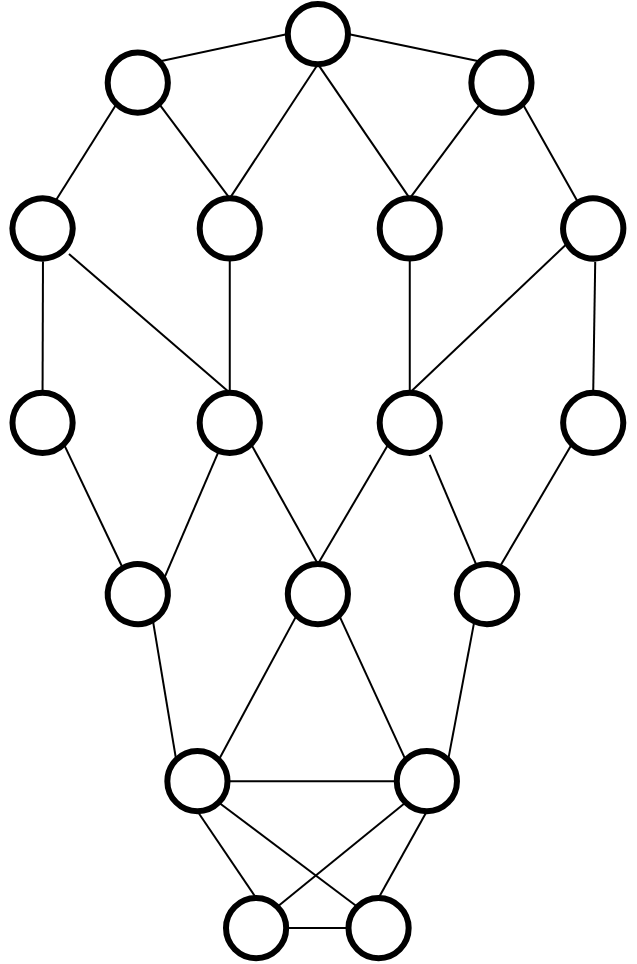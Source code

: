 <mxfile>
    <diagram id="EHVhMn0gQQf1Fe8sOH5c" name="Page-1">
        <mxGraphModel dx="1260" dy="900" grid="1" gridSize="10" guides="1" tooltips="1" connect="1" arrows="1" fold="1" page="1" pageScale="1" pageWidth="827" pageHeight="1169" math="0" shadow="0">
            <root>
                <mxCell id="0"/>
                <mxCell id="1" parent="0"/>
                <mxCell id="96" value="" style="group" vertex="1" connectable="0" parent="1">
                    <mxGeometry x="256.999" y="383" width="313.033" height="403.648" as="geometry"/>
                </mxCell>
                <mxCell id="28" value="" style="ellipse;whiteSpace=wrap;html=1;aspect=fixed;fillColor=none;strokeWidth=3;container=0;rotation=105;" parent="96" vertex="1">
                    <mxGeometry x="51.847" y="279.996" width="30.092" height="30.092" as="geometry"/>
                </mxCell>
                <mxCell id="67" style="edgeStyle=none;rounded=0;orthogonalLoop=1;jettySize=auto;html=1;exitX=1;exitY=0;exitDx=0;exitDy=0;entryX=0;entryY=1;entryDx=0;entryDy=0;endArrow=none;endFill=0;" edge="1" parent="96" source="44" target="28">
                    <mxGeometry x="-0.609" y="2.842e-14" as="geometry"/>
                </mxCell>
                <mxCell id="44" value="" style="ellipse;whiteSpace=wrap;html=1;aspect=fixed;fillColor=none;strokeWidth=3;container=0;rotation=90;" vertex="1" parent="96">
                    <mxGeometry x="4.239" y="194.37" width="30.092" height="30.092" as="geometry"/>
                </mxCell>
                <mxCell id="47" value="" style="ellipse;whiteSpace=wrap;html=1;aspect=fixed;fillColor=none;strokeWidth=3;container=0;rotation=90;" vertex="1" parent="96">
                    <mxGeometry x="279.559" y="194.37" width="30.092" height="30.092" as="geometry"/>
                </mxCell>
                <mxCell id="48" value="" style="ellipse;whiteSpace=wrap;html=1;aspect=fixed;fillColor=none;strokeWidth=3;container=0;rotation=70;" vertex="1" parent="96">
                    <mxGeometry x="4.239" y="97.185" width="30.092" height="30.092" as="geometry"/>
                </mxCell>
                <mxCell id="65" style="edgeStyle=none;rounded=0;orthogonalLoop=1;jettySize=auto;html=1;exitX=0;exitY=0.5;exitDx=0;exitDy=0;entryX=1.02;entryY=0.682;entryDx=0;entryDy=0;entryPerimeter=0;endArrow=none;endFill=0;" edge="1" parent="96" source="44" target="48">
                    <mxGeometry x="-0.609" y="2.842e-14" as="geometry"/>
                </mxCell>
                <mxCell id="51" value="" style="ellipse;whiteSpace=wrap;html=1;aspect=fixed;fillColor=none;strokeWidth=3;container=0;rotation=105;" vertex="1" parent="96">
                    <mxGeometry x="279.559" y="97.185" width="30.092" height="30.092" as="geometry"/>
                </mxCell>
                <mxCell id="66" style="edgeStyle=none;rounded=0;orthogonalLoop=1;jettySize=auto;html=1;exitX=0;exitY=0.5;exitDx=0;exitDy=0;entryX=1.024;entryY=0.325;entryDx=0;entryDy=0;entryPerimeter=0;endArrow=none;endFill=0;" edge="1" parent="96" source="47" target="51">
                    <mxGeometry x="-0.609" y="2.842e-14" as="geometry"/>
                </mxCell>
                <mxCell id="52" value="" style="ellipse;whiteSpace=wrap;html=1;aspect=fixed;fillColor=none;strokeWidth=3;container=0;rotation=70;" vertex="1" parent="96">
                    <mxGeometry x="226.48" y="279.996" width="30.092" height="30.092" as="geometry"/>
                </mxCell>
                <mxCell id="68" style="edgeStyle=none;rounded=0;orthogonalLoop=1;jettySize=auto;html=1;exitX=1;exitY=1;exitDx=0;exitDy=0;entryX=0;entryY=0;entryDx=0;entryDy=0;endArrow=none;endFill=0;" edge="1" parent="96" source="47" target="52">
                    <mxGeometry x="-0.609" y="2.842e-14" as="geometry"/>
                </mxCell>
                <mxCell id="53" value="" style="ellipse;whiteSpace=wrap;html=1;aspect=fixed;fillColor=none;strokeWidth=3;container=0;rotation=90;" vertex="1" parent="96">
                    <mxGeometry x="51.846" y="24.296" width="30.092" height="30.092" as="geometry"/>
                </mxCell>
                <mxCell id="61" style="rounded=0;orthogonalLoop=1;jettySize=auto;html=1;exitX=0;exitY=0;exitDx=0;exitDy=0;entryX=1;entryY=1;entryDx=0;entryDy=0;endArrow=none;endFill=0;" edge="1" parent="96" source="48" target="53">
                    <mxGeometry x="-0.609" y="2.842e-14" as="geometry"/>
                </mxCell>
                <mxCell id="54" value="" style="ellipse;whiteSpace=wrap;html=1;aspect=fixed;fillColor=none;strokeWidth=3;container=0;rotation=90;" vertex="1" parent="96">
                    <mxGeometry x="141.899" y="2.842e-14" width="30.092" height="30.092" as="geometry"/>
                </mxCell>
                <mxCell id="62" style="edgeStyle=none;rounded=0;orthogonalLoop=1;jettySize=auto;html=1;exitX=0;exitY=0;exitDx=0;exitDy=0;entryX=0.5;entryY=1;entryDx=0;entryDy=0;endArrow=none;endFill=0;" edge="1" parent="96" source="53" target="54">
                    <mxGeometry x="-0.609" y="2.842e-14" as="geometry"/>
                </mxCell>
                <mxCell id="64" style="edgeStyle=none;rounded=0;orthogonalLoop=1;jettySize=auto;html=1;exitX=1;exitY=0;exitDx=0;exitDy=0;entryX=0;entryY=1;entryDx=0;entryDy=0;endArrow=none;endFill=0;" edge="1" parent="96" source="55" target="51">
                    <mxGeometry x="-0.609" y="2.842e-14" as="geometry"/>
                </mxCell>
                <mxCell id="55" value="" style="ellipse;whiteSpace=wrap;html=1;aspect=fixed;fillColor=none;strokeWidth=3;container=0;rotation=90;" vertex="1" parent="96">
                    <mxGeometry x="233.672" y="24.296" width="30.092" height="30.092" as="geometry"/>
                </mxCell>
                <mxCell id="63" style="edgeStyle=none;rounded=0;orthogonalLoop=1;jettySize=auto;html=1;exitX=0.5;exitY=0;exitDx=0;exitDy=0;entryX=0;entryY=1;entryDx=0;entryDy=0;endArrow=none;endFill=0;" edge="1" parent="96" source="54" target="55">
                    <mxGeometry x="-0.609" y="2.842e-14" as="geometry"/>
                </mxCell>
                <mxCell id="56" value="" style="ellipse;whiteSpace=wrap;html=1;aspect=fixed;fillColor=none;strokeWidth=3;container=0;rotation=90;" vertex="1" parent="96">
                    <mxGeometry x="81.672" y="373.556" width="30.092" height="30.092" as="geometry"/>
                </mxCell>
                <mxCell id="70" style="edgeStyle=none;rounded=0;orthogonalLoop=1;jettySize=auto;html=1;exitX=1;exitY=0;exitDx=0;exitDy=0;entryX=0;entryY=1;entryDx=0;entryDy=0;endArrow=none;endFill=0;" edge="1" parent="96" source="28" target="56">
                    <mxGeometry x="-0.609" y="2.842e-14" as="geometry"/>
                </mxCell>
                <mxCell id="57" value="" style="ellipse;whiteSpace=wrap;html=1;aspect=fixed;fillColor=none;strokeWidth=3;container=0;rotation=90;" vertex="1" parent="96">
                    <mxGeometry x="196.389" y="373.556" width="30.092" height="30.092" as="geometry"/>
                </mxCell>
                <mxCell id="69" style="edgeStyle=none;rounded=0;orthogonalLoop=1;jettySize=auto;html=1;exitX=1;exitY=1;exitDx=0;exitDy=0;entryX=0;entryY=0;entryDx=0;entryDy=0;endArrow=none;endFill=0;" edge="1" parent="96" source="52" target="57">
                    <mxGeometry x="-0.609" y="2.842e-14" as="geometry"/>
                </mxCell>
                <mxCell id="71" style="edgeStyle=none;rounded=0;orthogonalLoop=1;jettySize=auto;html=1;exitX=0.5;exitY=0;exitDx=0;exitDy=0;entryX=0.5;entryY=1;entryDx=0;entryDy=0;endArrow=none;endFill=0;" edge="1" parent="96" source="56" target="57">
                    <mxGeometry x="-0.609" y="2.842e-14" as="geometry"/>
                </mxCell>
                <mxCell id="80" style="edgeStyle=none;rounded=0;orthogonalLoop=1;jettySize=auto;html=1;exitX=1;exitY=1;exitDx=0;exitDy=0;entryX=0;entryY=0;entryDx=0;entryDy=0;endArrow=none;endFill=0;" edge="1" parent="96" source="73" target="56">
                    <mxGeometry relative="1" as="geometry"/>
                </mxCell>
                <mxCell id="81" style="edgeStyle=none;rounded=0;orthogonalLoop=1;jettySize=auto;html=1;exitX=1;exitY=0;exitDx=0;exitDy=0;entryX=0;entryY=1;entryDx=0;entryDy=0;endArrow=none;endFill=0;" edge="1" parent="96" source="73" target="57">
                    <mxGeometry relative="1" as="geometry"/>
                </mxCell>
                <mxCell id="73" value="" style="ellipse;whiteSpace=wrap;html=1;aspect=fixed;fillColor=none;strokeWidth=3;container=0;rotation=90;" vertex="1" parent="96">
                    <mxGeometry x="141.9" y="279.996" width="30.092" height="30.092" as="geometry"/>
                </mxCell>
                <mxCell id="86" style="edgeStyle=none;rounded=0;orthogonalLoop=1;jettySize=auto;html=1;exitX=1;exitY=0;exitDx=0;exitDy=0;entryX=0;entryY=0.5;entryDx=0;entryDy=0;endArrow=none;endFill=0;" edge="1" parent="96" source="74" target="73">
                    <mxGeometry relative="1" as="geometry"/>
                </mxCell>
                <mxCell id="87" style="edgeStyle=none;rounded=0;orthogonalLoop=1;jettySize=auto;html=1;exitX=0;exitY=0.5;exitDx=0;exitDy=0;entryX=1.048;entryY=0.233;entryDx=0;entryDy=0;entryPerimeter=0;endArrow=none;endFill=0;" edge="1" parent="96" source="74" target="48">
                    <mxGeometry relative="1" as="geometry"/>
                </mxCell>
                <mxCell id="74" value="" style="ellipse;whiteSpace=wrap;html=1;aspect=fixed;fillColor=none;strokeWidth=3;container=0;rotation=90;" vertex="1" parent="96">
                    <mxGeometry x="97.84" y="194.366" width="30.092" height="30.092" as="geometry"/>
                </mxCell>
                <mxCell id="82" style="edgeStyle=none;rounded=0;orthogonalLoop=1;jettySize=auto;html=1;exitX=0;exitY=0;exitDx=0;exitDy=0;entryX=0.99;entryY=0.692;entryDx=0;entryDy=0;entryPerimeter=0;endArrow=none;endFill=0;" edge="1" parent="96" source="28" target="74">
                    <mxGeometry relative="1" as="geometry"/>
                </mxCell>
                <mxCell id="76" value="" style="ellipse;whiteSpace=wrap;html=1;aspect=fixed;fillColor=none;strokeWidth=3;container=0;rotation=90;" vertex="1" parent="96">
                    <mxGeometry x="187.84" y="194.366" width="30.092" height="30.092" as="geometry"/>
                </mxCell>
                <mxCell id="91" style="edgeStyle=none;rounded=0;orthogonalLoop=1;jettySize=auto;html=1;exitX=1;exitY=1;exitDx=0;exitDy=0;entryX=0;entryY=0.5;entryDx=0;entryDy=0;endArrow=none;endFill=0;" edge="1" parent="96" source="51" target="76">
                    <mxGeometry relative="1" as="geometry"/>
                </mxCell>
                <mxCell id="83" style="edgeStyle=none;rounded=0;orthogonalLoop=1;jettySize=auto;html=1;exitX=0;exitY=0.5;exitDx=0;exitDy=0;entryX=1.034;entryY=0.169;entryDx=0;entryDy=0;entryPerimeter=0;endArrow=none;endFill=0;" edge="1" parent="96" source="52" target="76">
                    <mxGeometry relative="1" as="geometry"/>
                </mxCell>
                <mxCell id="85" style="edgeStyle=none;rounded=0;orthogonalLoop=1;jettySize=auto;html=1;exitX=0;exitY=0.5;exitDx=0;exitDy=0;entryX=1;entryY=1;entryDx=0;entryDy=0;endArrow=none;endFill=0;" edge="1" parent="96" source="73" target="76">
                    <mxGeometry relative="1" as="geometry"/>
                </mxCell>
                <mxCell id="94" style="edgeStyle=none;rounded=0;orthogonalLoop=1;jettySize=auto;html=1;exitX=0;exitY=0.5;exitDx=0;exitDy=0;entryX=1;entryY=0.5;entryDx=0;entryDy=0;endArrow=none;endFill=0;" edge="1" parent="96" source="77" target="54">
                    <mxGeometry relative="1" as="geometry"/>
                </mxCell>
                <mxCell id="77" value="" style="ellipse;whiteSpace=wrap;html=1;aspect=fixed;fillColor=none;strokeWidth=3;container=0;rotation=90;" vertex="1" parent="96">
                    <mxGeometry x="187.84" y="97.186" width="30.092" height="30.092" as="geometry"/>
                </mxCell>
                <mxCell id="92" style="edgeStyle=none;rounded=0;orthogonalLoop=1;jettySize=auto;html=1;exitX=0;exitY=0.5;exitDx=0;exitDy=0;entryX=1;entryY=0;entryDx=0;entryDy=0;endArrow=none;endFill=0;" edge="1" parent="96" source="78" target="53">
                    <mxGeometry relative="1" as="geometry"/>
                </mxCell>
                <mxCell id="78" value="" style="ellipse;whiteSpace=wrap;html=1;aspect=fixed;fillColor=none;strokeWidth=3;container=0;rotation=90;" vertex="1" parent="96">
                    <mxGeometry x="97.84" y="97.186" width="30.092" height="30.092" as="geometry"/>
                </mxCell>
                <mxCell id="95" style="edgeStyle=none;rounded=0;orthogonalLoop=1;jettySize=auto;html=1;exitX=1;exitY=1;exitDx=0;exitDy=0;entryX=0;entryY=0.5;entryDx=0;entryDy=0;endArrow=none;endFill=0;" edge="1" parent="96" source="55" target="77">
                    <mxGeometry relative="1" as="geometry"/>
                </mxCell>
                <mxCell id="90" style="edgeStyle=none;rounded=0;orthogonalLoop=1;jettySize=auto;html=1;exitX=0;exitY=0.5;exitDx=0;exitDy=0;entryX=1;entryY=0.5;entryDx=0;entryDy=0;endArrow=none;endFill=0;" edge="1" parent="96" source="76" target="77">
                    <mxGeometry relative="1" as="geometry"/>
                </mxCell>
                <mxCell id="93" style="edgeStyle=none;rounded=0;orthogonalLoop=1;jettySize=auto;html=1;exitX=1;exitY=0.5;exitDx=0;exitDy=0;entryX=0;entryY=0.5;entryDx=0;entryDy=0;endArrow=none;endFill=0;" edge="1" parent="96" source="54" target="78">
                    <mxGeometry relative="1" as="geometry"/>
                </mxCell>
                <mxCell id="89" style="edgeStyle=none;rounded=0;orthogonalLoop=1;jettySize=auto;html=1;exitX=0;exitY=0.5;exitDx=0;exitDy=0;entryX=1;entryY=0.5;entryDx=0;entryDy=0;endArrow=none;endFill=0;" edge="1" parent="96" source="74" target="78">
                    <mxGeometry relative="1" as="geometry"/>
                </mxCell>
                <mxCell id="100" style="edgeStyle=none;rounded=0;orthogonalLoop=1;jettySize=auto;html=1;exitX=0.5;exitY=0;exitDx=0;exitDy=0;entryX=0.5;entryY=1;entryDx=0;entryDy=0;endArrow=none;endFill=0;" edge="1" parent="1" source="97" target="98">
                    <mxGeometry relative="1" as="geometry"/>
                </mxCell>
                <mxCell id="108" style="rounded=0;orthogonalLoop=1;jettySize=auto;html=1;exitX=0;exitY=0.5;exitDx=0;exitDy=0;entryX=1;entryY=0.5;entryDx=0;entryDy=0;endArrow=none;endFill=0;" edge="1" parent="1" source="97" target="56">
                    <mxGeometry relative="1" as="geometry"/>
                </mxCell>
                <mxCell id="112" style="edgeStyle=none;rounded=0;orthogonalLoop=1;jettySize=auto;html=1;exitX=0;exitY=0;exitDx=0;exitDy=0;entryX=1;entryY=1;entryDx=0;entryDy=0;endArrow=none;endFill=0;" edge="1" parent="1" source="97" target="57">
                    <mxGeometry relative="1" as="geometry"/>
                </mxCell>
                <mxCell id="97" value="" style="ellipse;whiteSpace=wrap;html=1;aspect=fixed;fillColor=none;strokeWidth=3;container=0;rotation=90;" vertex="1" parent="1">
                    <mxGeometry x="368.001" y="829.996" width="30.092" height="30.092" as="geometry"/>
                </mxCell>
                <mxCell id="107" style="edgeStyle=none;rounded=0;orthogonalLoop=1;jettySize=auto;html=1;exitX=0;exitY=0.5;exitDx=0;exitDy=0;entryX=1;entryY=0.5;entryDx=0;entryDy=0;endArrow=none;endFill=0;" edge="1" parent="1" source="98" target="57">
                    <mxGeometry relative="1" as="geometry"/>
                </mxCell>
                <mxCell id="113" style="edgeStyle=none;rounded=0;orthogonalLoop=1;jettySize=auto;html=1;exitX=0;exitY=1;exitDx=0;exitDy=0;entryX=1;entryY=0;entryDx=0;entryDy=0;endArrow=none;endFill=0;" edge="1" parent="1" source="98" target="56">
                    <mxGeometry relative="1" as="geometry"/>
                </mxCell>
                <mxCell id="98" value="" style="ellipse;whiteSpace=wrap;html=1;aspect=fixed;fillColor=none;strokeWidth=3;container=0;rotation=90;" vertex="1" parent="1">
                    <mxGeometry x="429.238" y="829.996" width="30.092" height="30.092" as="geometry"/>
                </mxCell>
            </root>
        </mxGraphModel>
    </diagram>
</mxfile>